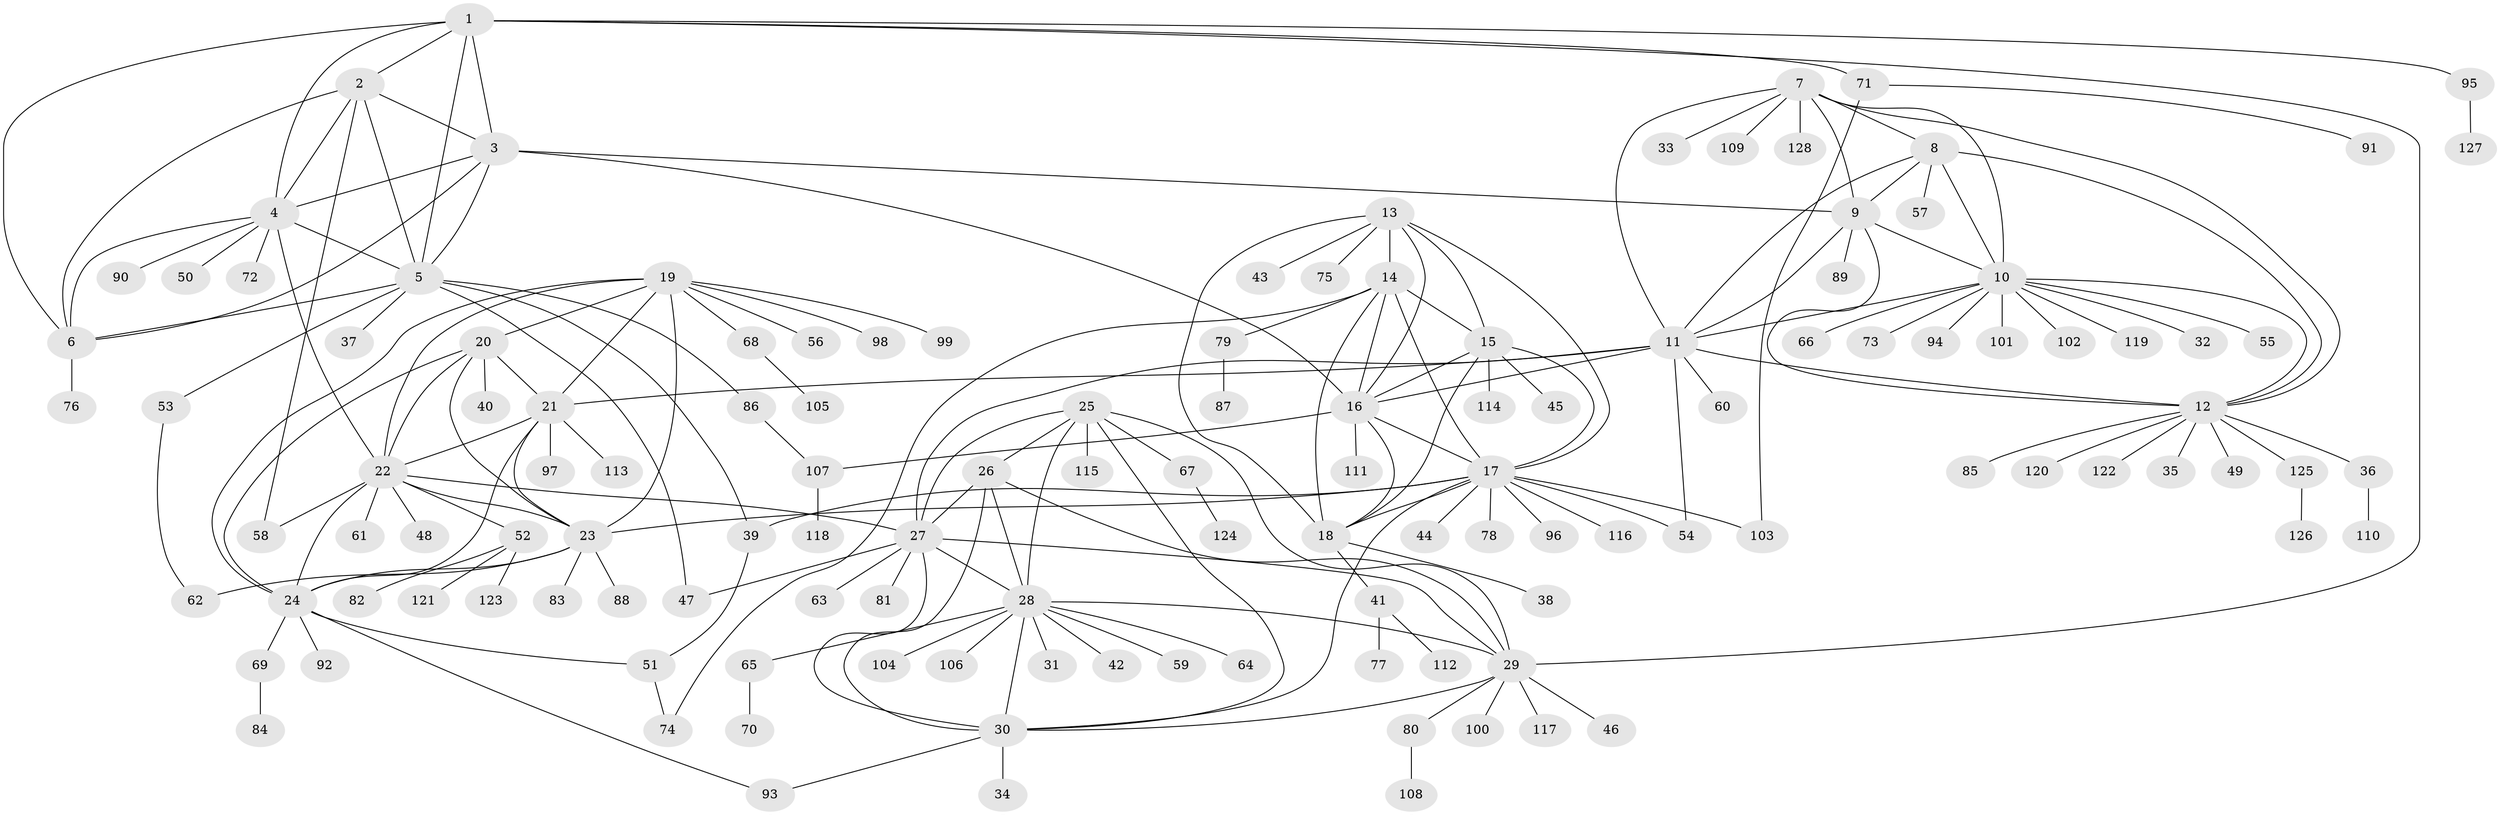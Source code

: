 // coarse degree distribution, {8: 0.09090909090909091, 2: 0.10606060606060606, 6: 0.09090909090909091, 4: 0.030303030303030304, 7: 0.045454545454545456, 1: 0.5757575757575758, 5: 0.030303030303030304, 9: 0.015151515151515152, 10: 0.015151515151515152}
// Generated by graph-tools (version 1.1) at 2025/37/03/04/25 23:37:32]
// undirected, 128 vertices, 193 edges
graph export_dot {
  node [color=gray90,style=filled];
  1;
  2;
  3;
  4;
  5;
  6;
  7;
  8;
  9;
  10;
  11;
  12;
  13;
  14;
  15;
  16;
  17;
  18;
  19;
  20;
  21;
  22;
  23;
  24;
  25;
  26;
  27;
  28;
  29;
  30;
  31;
  32;
  33;
  34;
  35;
  36;
  37;
  38;
  39;
  40;
  41;
  42;
  43;
  44;
  45;
  46;
  47;
  48;
  49;
  50;
  51;
  52;
  53;
  54;
  55;
  56;
  57;
  58;
  59;
  60;
  61;
  62;
  63;
  64;
  65;
  66;
  67;
  68;
  69;
  70;
  71;
  72;
  73;
  74;
  75;
  76;
  77;
  78;
  79;
  80;
  81;
  82;
  83;
  84;
  85;
  86;
  87;
  88;
  89;
  90;
  91;
  92;
  93;
  94;
  95;
  96;
  97;
  98;
  99;
  100;
  101;
  102;
  103;
  104;
  105;
  106;
  107;
  108;
  109;
  110;
  111;
  112;
  113;
  114;
  115;
  116;
  117;
  118;
  119;
  120;
  121;
  122;
  123;
  124;
  125;
  126;
  127;
  128;
  1 -- 2;
  1 -- 3;
  1 -- 4;
  1 -- 5;
  1 -- 6;
  1 -- 29;
  1 -- 71;
  1 -- 95;
  2 -- 3;
  2 -- 4;
  2 -- 5;
  2 -- 6;
  2 -- 58;
  3 -- 4;
  3 -- 5;
  3 -- 6;
  3 -- 9;
  3 -- 16;
  4 -- 5;
  4 -- 6;
  4 -- 22;
  4 -- 50;
  4 -- 72;
  4 -- 90;
  5 -- 6;
  5 -- 37;
  5 -- 39;
  5 -- 47;
  5 -- 53;
  5 -- 86;
  6 -- 76;
  7 -- 8;
  7 -- 9;
  7 -- 10;
  7 -- 11;
  7 -- 12;
  7 -- 33;
  7 -- 109;
  7 -- 128;
  8 -- 9;
  8 -- 10;
  8 -- 11;
  8 -- 12;
  8 -- 57;
  9 -- 10;
  9 -- 11;
  9 -- 12;
  9 -- 89;
  10 -- 11;
  10 -- 12;
  10 -- 32;
  10 -- 55;
  10 -- 66;
  10 -- 73;
  10 -- 94;
  10 -- 101;
  10 -- 102;
  10 -- 119;
  11 -- 12;
  11 -- 16;
  11 -- 21;
  11 -- 27;
  11 -- 54;
  11 -- 60;
  12 -- 35;
  12 -- 36;
  12 -- 49;
  12 -- 85;
  12 -- 120;
  12 -- 122;
  12 -- 125;
  13 -- 14;
  13 -- 15;
  13 -- 16;
  13 -- 17;
  13 -- 18;
  13 -- 43;
  13 -- 75;
  14 -- 15;
  14 -- 16;
  14 -- 17;
  14 -- 18;
  14 -- 74;
  14 -- 79;
  15 -- 16;
  15 -- 17;
  15 -- 18;
  15 -- 45;
  15 -- 114;
  16 -- 17;
  16 -- 18;
  16 -- 107;
  16 -- 111;
  17 -- 18;
  17 -- 23;
  17 -- 30;
  17 -- 39;
  17 -- 44;
  17 -- 54;
  17 -- 78;
  17 -- 96;
  17 -- 103;
  17 -- 116;
  18 -- 38;
  18 -- 41;
  19 -- 20;
  19 -- 21;
  19 -- 22;
  19 -- 23;
  19 -- 24;
  19 -- 56;
  19 -- 68;
  19 -- 98;
  19 -- 99;
  20 -- 21;
  20 -- 22;
  20 -- 23;
  20 -- 24;
  20 -- 40;
  21 -- 22;
  21 -- 23;
  21 -- 24;
  21 -- 97;
  21 -- 113;
  22 -- 23;
  22 -- 24;
  22 -- 27;
  22 -- 48;
  22 -- 52;
  22 -- 58;
  22 -- 61;
  23 -- 24;
  23 -- 62;
  23 -- 83;
  23 -- 88;
  24 -- 51;
  24 -- 69;
  24 -- 92;
  24 -- 93;
  25 -- 26;
  25 -- 27;
  25 -- 28;
  25 -- 29;
  25 -- 30;
  25 -- 67;
  25 -- 115;
  26 -- 27;
  26 -- 28;
  26 -- 29;
  26 -- 30;
  27 -- 28;
  27 -- 29;
  27 -- 30;
  27 -- 47;
  27 -- 63;
  27 -- 81;
  28 -- 29;
  28 -- 30;
  28 -- 31;
  28 -- 42;
  28 -- 59;
  28 -- 64;
  28 -- 65;
  28 -- 104;
  28 -- 106;
  29 -- 30;
  29 -- 46;
  29 -- 80;
  29 -- 100;
  29 -- 117;
  30 -- 34;
  30 -- 93;
  36 -- 110;
  39 -- 51;
  41 -- 77;
  41 -- 112;
  51 -- 74;
  52 -- 82;
  52 -- 121;
  52 -- 123;
  53 -- 62;
  65 -- 70;
  67 -- 124;
  68 -- 105;
  69 -- 84;
  71 -- 91;
  71 -- 103;
  79 -- 87;
  80 -- 108;
  86 -- 107;
  95 -- 127;
  107 -- 118;
  125 -- 126;
}
